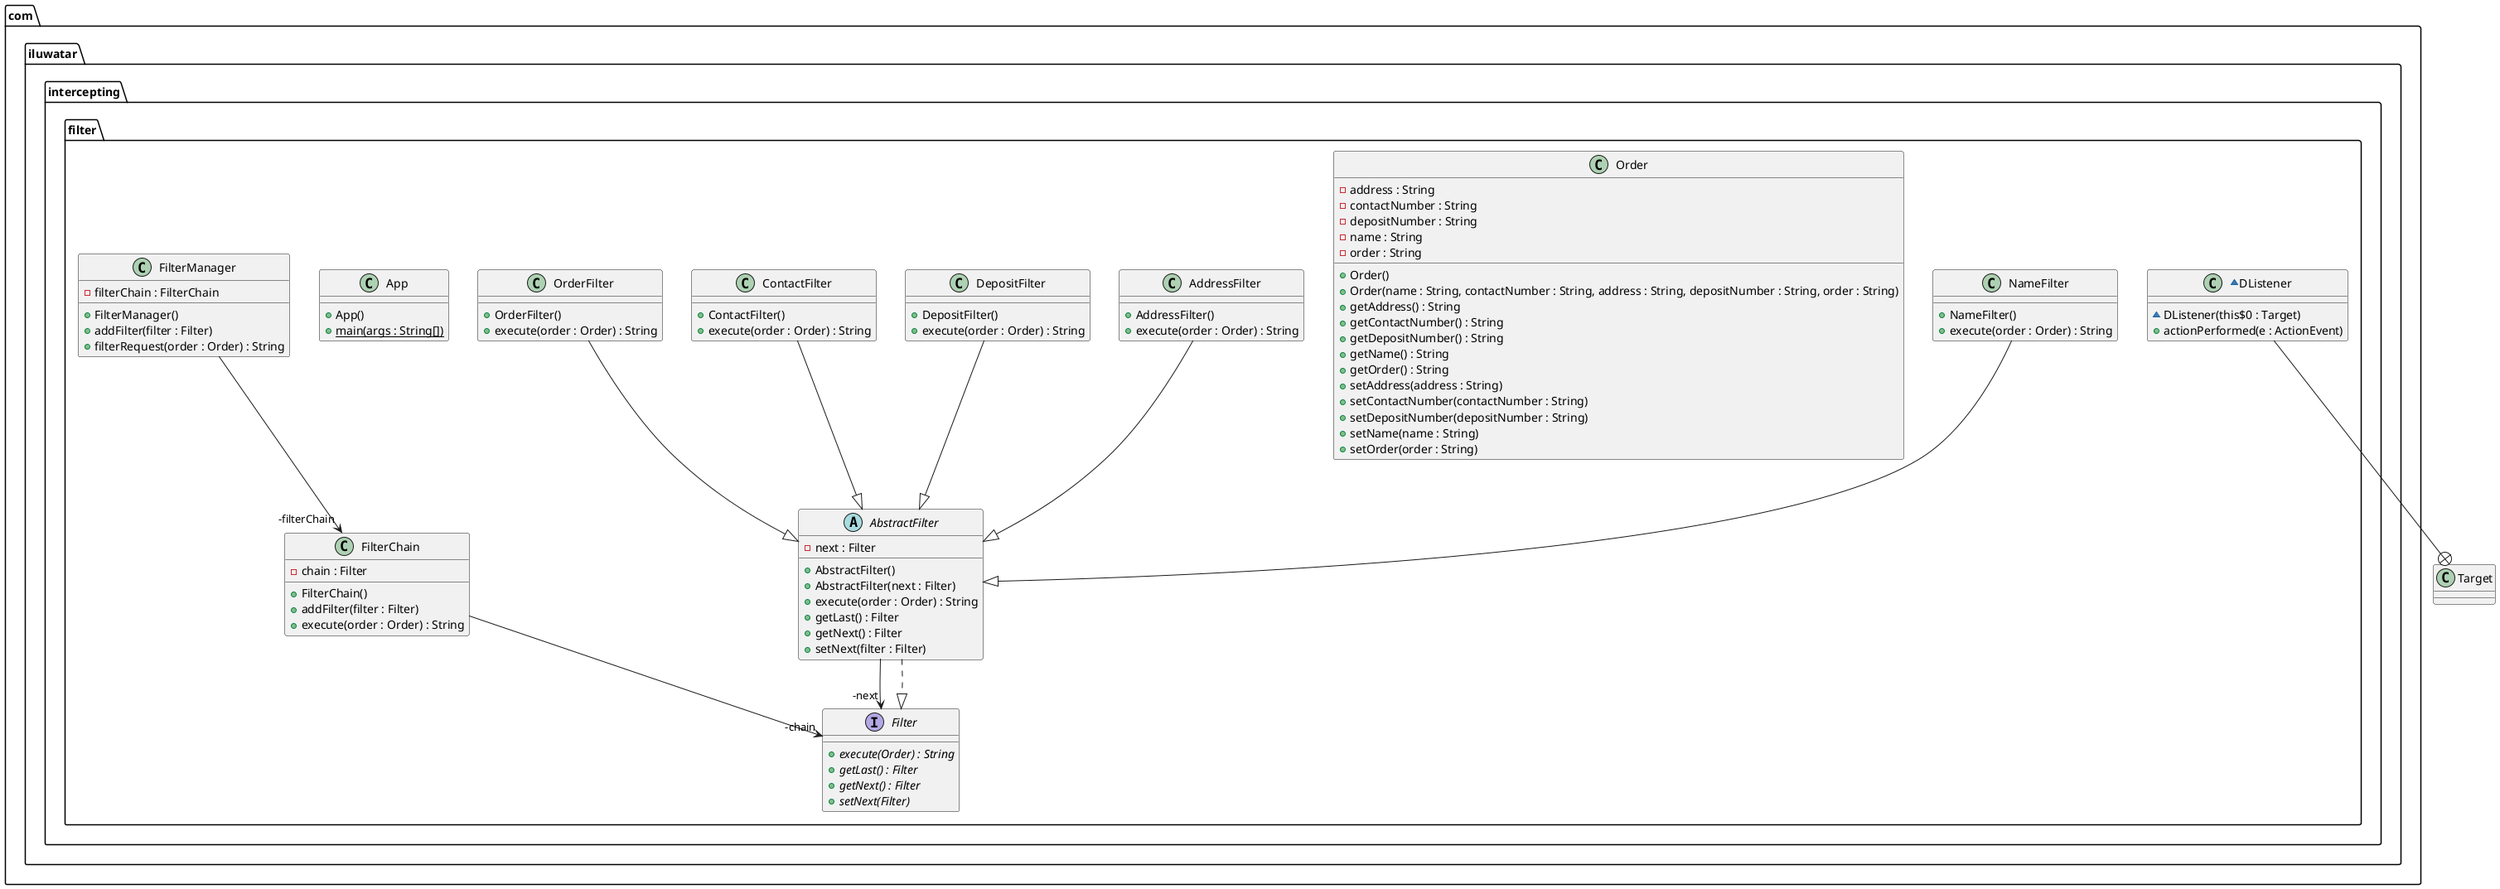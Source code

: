 @startuml
package com.iluwatar.intercepting.filter {
  interface Filter {
    + execute(Order) : String {abstract}
    + getLast() : Filter {abstract}
    + getNext() : Filter {abstract}
    + setNext(Filter) {abstract}
  }
  abstract class AbstractFilter {
    - next : Filter
    + AbstractFilter()
    + AbstractFilter(next : Filter)
    + execute(order : Order) : String
    + getLast() : Filter
    + getNext() : Filter
    + setNext(filter : Filter)
  }
  class ContactFilter {
    + ContactFilter()
    + execute(order : Order) : String
  }
  class OrderFilter {
    + OrderFilter()
    + execute(order : Order) : String
  }
  class Order {
    - address : String
    - contactNumber : String
    - depositNumber : String
    - name : String
    - order : String
    + Order()
    + Order(name : String, contactNumber : String, address : String, depositNumber : String, order : String)
    + getAddress() : String
    + getContactNumber() : String
    + getDepositNumber() : String
    + getName() : String
    + getOrder() : String
    + setAddress(address : String)
    + setContactNumber(contactNumber : String)
    + setDepositNumber(depositNumber : String)
    + setName(name : String)
    + setOrder(order : String)
  }
  class AddressFilter {
    + AddressFilter()
    + execute(order : Order) : String
  }
  ~class DListener {
    ~ DListener(this$0 : Target)
    + actionPerformed(e : ActionEvent)
  }
  class FilterManager {
    - filterChain : FilterChain
    + FilterManager()
    + addFilter(filter : Filter)
    + filterRequest(order : Order) : String
  }
  class FilterChain {
    - chain : Filter
    + FilterChain()
    + addFilter(filter : Filter)
    + execute(order : Order) : String
  }
  class DepositFilter {
    + DepositFilter()
    + execute(order : Order) : String
  }
  class App {
    + App()
    + main(args : String[]) {static}
  }
  class NameFilter {
    + NameFilter()
    + execute(order : Order) : String
  }
}
AbstractFilter -->  "-next" Filter
DListener --+ Target
FilterChain -->  "-chain" Filter
FilterManager -->  "-filterChain" FilterChain
AbstractFilter ..|> Filter 
ContactFilter --|> AbstractFilter 
OrderFilter --|> AbstractFilter 
AddressFilter --|> AbstractFilter 
DepositFilter --|> AbstractFilter 
NameFilter --|> AbstractFilter 
@enduml